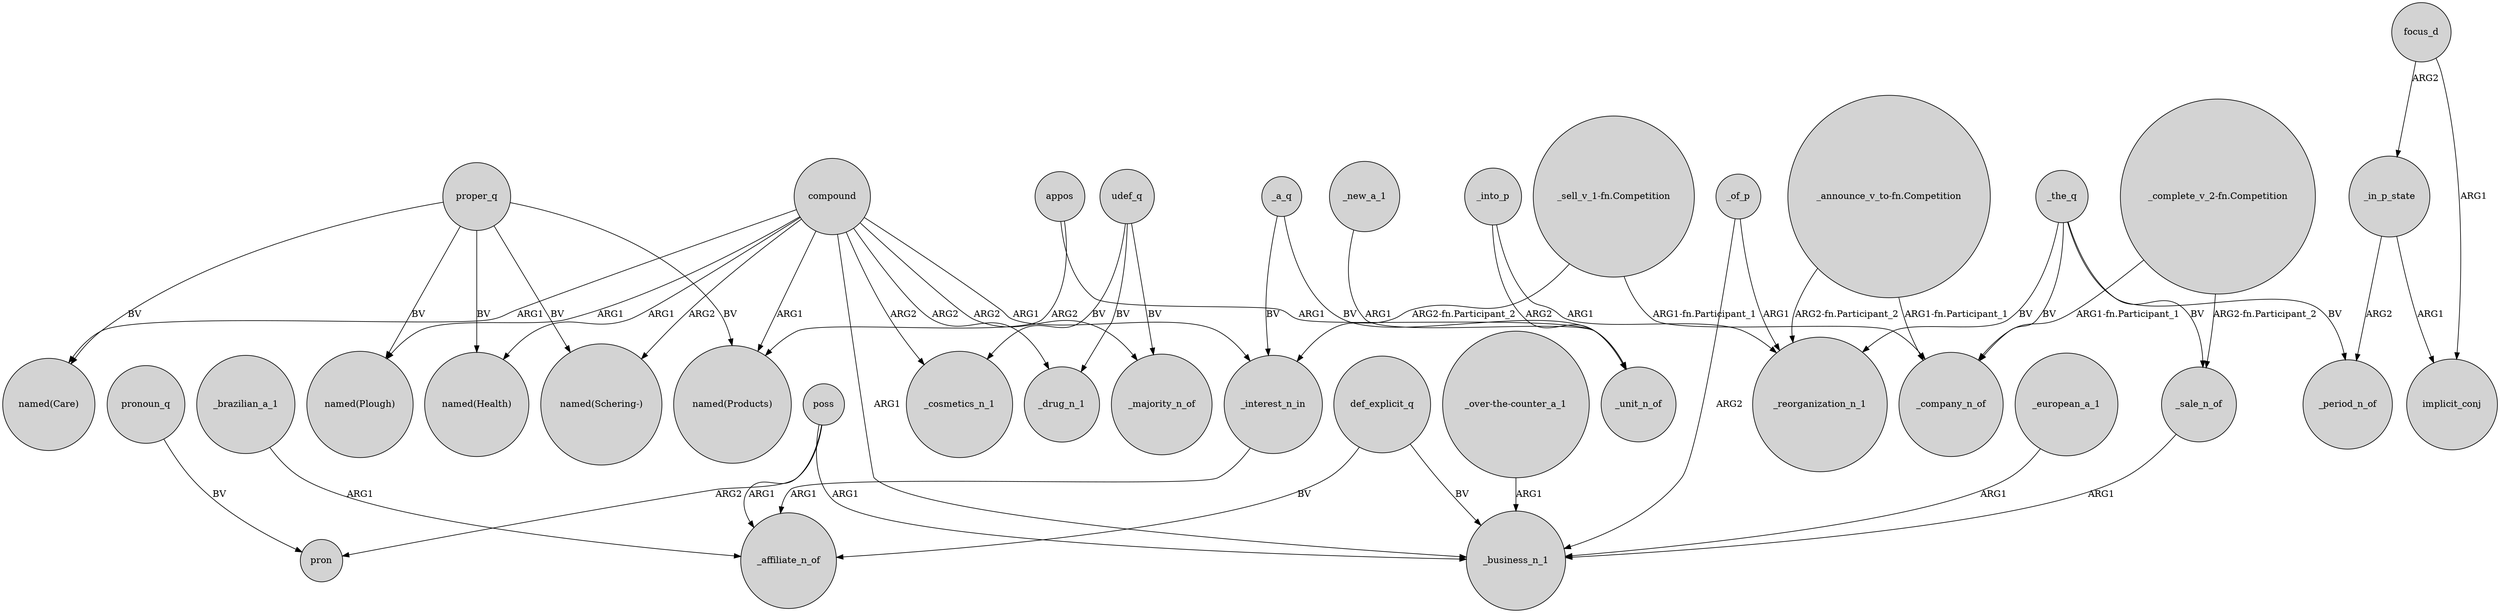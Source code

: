 digraph {
	node [shape=circle style=filled]
	def_explicit_q -> _business_n_1 [label=BV]
	compound -> "named(Health)" [label=ARG1]
	appos -> _unit_n_of [label=ARG1]
	_of_p -> _reorganization_n_1 [label=ARG1]
	"_announce_v_to-fn.Competition" -> _reorganization_n_1 [label="ARG2-fn.Participant_2"]
	focus_d -> _in_p_state [label=ARG2]
	_new_a_1 -> _unit_n_of [label=ARG1]
	proper_q -> "named(Schering-)" [label=BV]
	_in_p_state -> implicit_conj [label=ARG1]
	poss -> _business_n_1 [label=ARG1]
	"_sell_v_1-fn.Competition" -> _company_n_of [label="ARG1-fn.Participant_1"]
	compound -> "named(Plough)" [label=ARG1]
	_interest_n_in -> _affiliate_n_of [label=ARG1]
	proper_q -> "named(Plough)" [label=BV]
	proper_q -> "named(Health)" [label=BV]
	_european_a_1 -> _business_n_1 [label=ARG1]
	compound -> _cosmetics_n_1 [label=ARG2]
	compound -> _interest_n_in [label=ARG1]
	proper_q -> "named(Products)" [label=BV]
	poss -> _affiliate_n_of [label=ARG1]
	_a_q -> _interest_n_in [label=BV]
	"_sell_v_1-fn.Competition" -> _interest_n_in [label="ARG2-fn.Participant_2"]
	udef_q -> _drug_n_1 [label=BV]
	"_announce_v_to-fn.Competition" -> _company_n_of [label="ARG1-fn.Participant_1"]
	pronoun_q -> pron [label=BV]
	compound -> "named(Products)" [label=ARG1]
	"_complete_v_2-fn.Competition" -> _company_n_of [label="ARG1-fn.Participant_1"]
	_the_q -> _reorganization_n_1 [label=BV]
	poss -> pron [label=ARG2]
	"_over-the-counter_a_1" -> _business_n_1 [label=ARG1]
	appos -> "named(Products)" [label=ARG2]
	_into_p -> _reorganization_n_1 [label=ARG1]
	focus_d -> implicit_conj [label=ARG1]
	_into_p -> _unit_n_of [label=ARG2]
	"_complete_v_2-fn.Competition" -> _sale_n_of [label="ARG2-fn.Participant_2"]
	_of_p -> _business_n_1 [label=ARG2]
	udef_q -> _cosmetics_n_1 [label=BV]
	_in_p_state -> _period_n_of [label=ARG2]
	compound -> "named(Care)" [label=ARG1]
	_sale_n_of -> _business_n_1 [label=ARG1]
	_the_q -> _period_n_of [label=BV]
	compound -> _business_n_1 [label=ARG1]
	compound -> _majority_n_of [label=ARG2]
	proper_q -> "named(Care)" [label=BV]
	udef_q -> _majority_n_of [label=BV]
	_the_q -> _sale_n_of [label=BV]
	_the_q -> _company_n_of [label=BV]
	_a_q -> _unit_n_of [label=BV]
	compound -> _drug_n_1 [label=ARG2]
	_brazilian_a_1 -> _affiliate_n_of [label=ARG1]
	compound -> "named(Schering-)" [label=ARG2]
	def_explicit_q -> _affiliate_n_of [label=BV]
}
